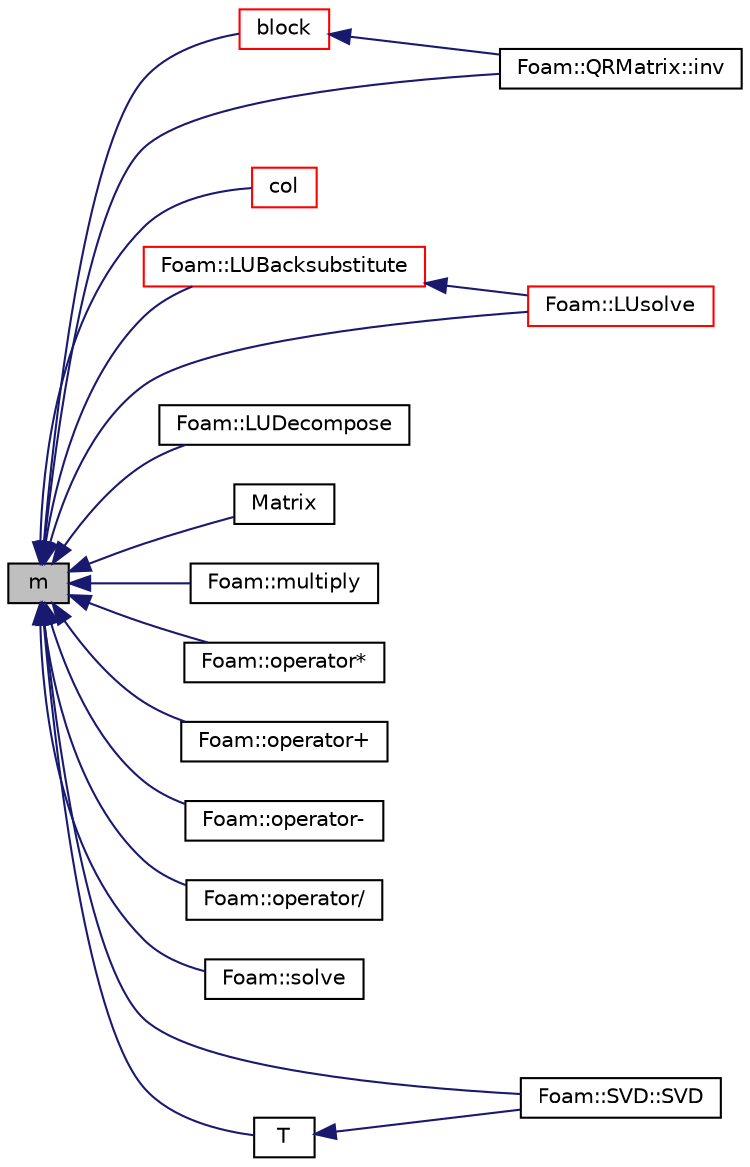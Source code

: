 digraph "m"
{
  bgcolor="transparent";
  edge [fontname="Helvetica",fontsize="10",labelfontname="Helvetica",labelfontsize="10"];
  node [fontname="Helvetica",fontsize="10",shape=record];
  rankdir="LR";
  Node1 [label="m",height=0.2,width=0.4,color="black", fillcolor="grey75", style="filled", fontcolor="black"];
  Node1 -> Node2 [dir="back",color="midnightblue",fontsize="10",style="solid",fontname="Helvetica"];
  Node2 [label="block",height=0.2,width=0.4,color="red",URL="$a01476.html#a51caa1e5f0cdd1fd1a303b8969a6be40"];
  Node2 -> Node3 [dir="back",color="midnightblue",fontsize="10",style="solid",fontname="Helvetica"];
  Node3 [label="Foam::QRMatrix::inv",height=0.2,width=0.4,color="black",URL="$a02103.html#adf18724ac2a4b0422b90febc39269723",tooltip="Return the inverse of a square matrix. "];
  Node1 -> Node4 [dir="back",color="midnightblue",fontsize="10",style="solid",fontname="Helvetica"];
  Node4 [label="col",height=0.2,width=0.4,color="red",URL="$a01476.html#a8e075efe7d13322066681458197f0aed"];
  Node1 -> Node3 [dir="back",color="midnightblue",fontsize="10",style="solid",fontname="Helvetica"];
  Node1 -> Node5 [dir="back",color="midnightblue",fontsize="10",style="solid",fontname="Helvetica"];
  Node5 [label="Foam::LUBacksubstitute",height=0.2,width=0.4,color="red",URL="$a10936.html#a3a4fbcdd330a7cdba4ce12676ad9cb3e",tooltip="LU back-substitution with given source, returning the solution. "];
  Node5 -> Node6 [dir="back",color="midnightblue",fontsize="10",style="solid",fontname="Helvetica"];
  Node6 [label="Foam::LUsolve",height=0.2,width=0.4,color="red",URL="$a10936.html#ad36ff051a76f2291e79751842332871c",tooltip="Solve the matrix using LU decomposition with pivoting. "];
  Node1 -> Node7 [dir="back",color="midnightblue",fontsize="10",style="solid",fontname="Helvetica"];
  Node7 [label="Foam::LUDecompose",height=0.2,width=0.4,color="black",URL="$a10936.html#ad665fab9e1a6b0c886e5005d39fc1af3",tooltip="LU decompose the matrix with pivoting. "];
  Node1 -> Node6 [dir="back",color="midnightblue",fontsize="10",style="solid",fontname="Helvetica"];
  Node1 -> Node8 [dir="back",color="midnightblue",fontsize="10",style="solid",fontname="Helvetica"];
  Node8 [label="Matrix",height=0.2,width=0.4,color="black",URL="$a01476.html#aa92976d4353b6683c4f4b1b50a536502",tooltip="Construct from Istream. "];
  Node1 -> Node9 [dir="back",color="midnightblue",fontsize="10",style="solid",fontname="Helvetica"];
  Node9 [label="Foam::multiply",height=0.2,width=0.4,color="black",URL="$a10936.html#a12e46174b3d8380b4197ad746dfde9ea"];
  Node1 -> Node10 [dir="back",color="midnightblue",fontsize="10",style="solid",fontname="Helvetica"];
  Node10 [label="Foam::operator*",height=0.2,width=0.4,color="black",URL="$a10936.html#aa595e0aafd0dbd4c24d20f688d91d7be"];
  Node1 -> Node11 [dir="back",color="midnightblue",fontsize="10",style="solid",fontname="Helvetica"];
  Node11 [label="Foam::operator+",height=0.2,width=0.4,color="black",URL="$a10936.html#a59522bdfe133fb54b8f74c2fb63e6b3c"];
  Node1 -> Node12 [dir="back",color="midnightblue",fontsize="10",style="solid",fontname="Helvetica"];
  Node12 [label="Foam::operator-",height=0.2,width=0.4,color="black",URL="$a10936.html#a9bc146ea0a60043bd872f2fdf705f644"];
  Node1 -> Node13 [dir="back",color="midnightblue",fontsize="10",style="solid",fontname="Helvetica"];
  Node13 [label="Foam::operator/",height=0.2,width=0.4,color="black",URL="$a10936.html#ae52895ae65ebb28277657784760618b5"];
  Node1 -> Node14 [dir="back",color="midnightblue",fontsize="10",style="solid",fontname="Helvetica"];
  Node14 [label="Foam::solve",height=0.2,width=0.4,color="black",URL="$a10936.html#ab7b4ceba772da118ccaa05c8195d7776",tooltip="Solve the matrix using Gaussian elimination with pivoting,. "];
  Node1 -> Node15 [dir="back",color="midnightblue",fontsize="10",style="solid",fontname="Helvetica"];
  Node15 [label="Foam::SVD::SVD",height=0.2,width=0.4,color="black",URL="$a02603.html#a940b7544844440cd3405fc856a6d9d42",tooltip="Construct from a rectangular Matrix. "];
  Node1 -> Node16 [dir="back",color="midnightblue",fontsize="10",style="solid",fontname="Helvetica"];
  Node16 [label="T",height=0.2,width=0.4,color="black",URL="$a01476.html#a3fffdaf60796c2c67e647acf805c8f5d",tooltip="Return the transpose of the matrix. "];
  Node16 -> Node15 [dir="back",color="midnightblue",fontsize="10",style="solid",fontname="Helvetica"];
}
